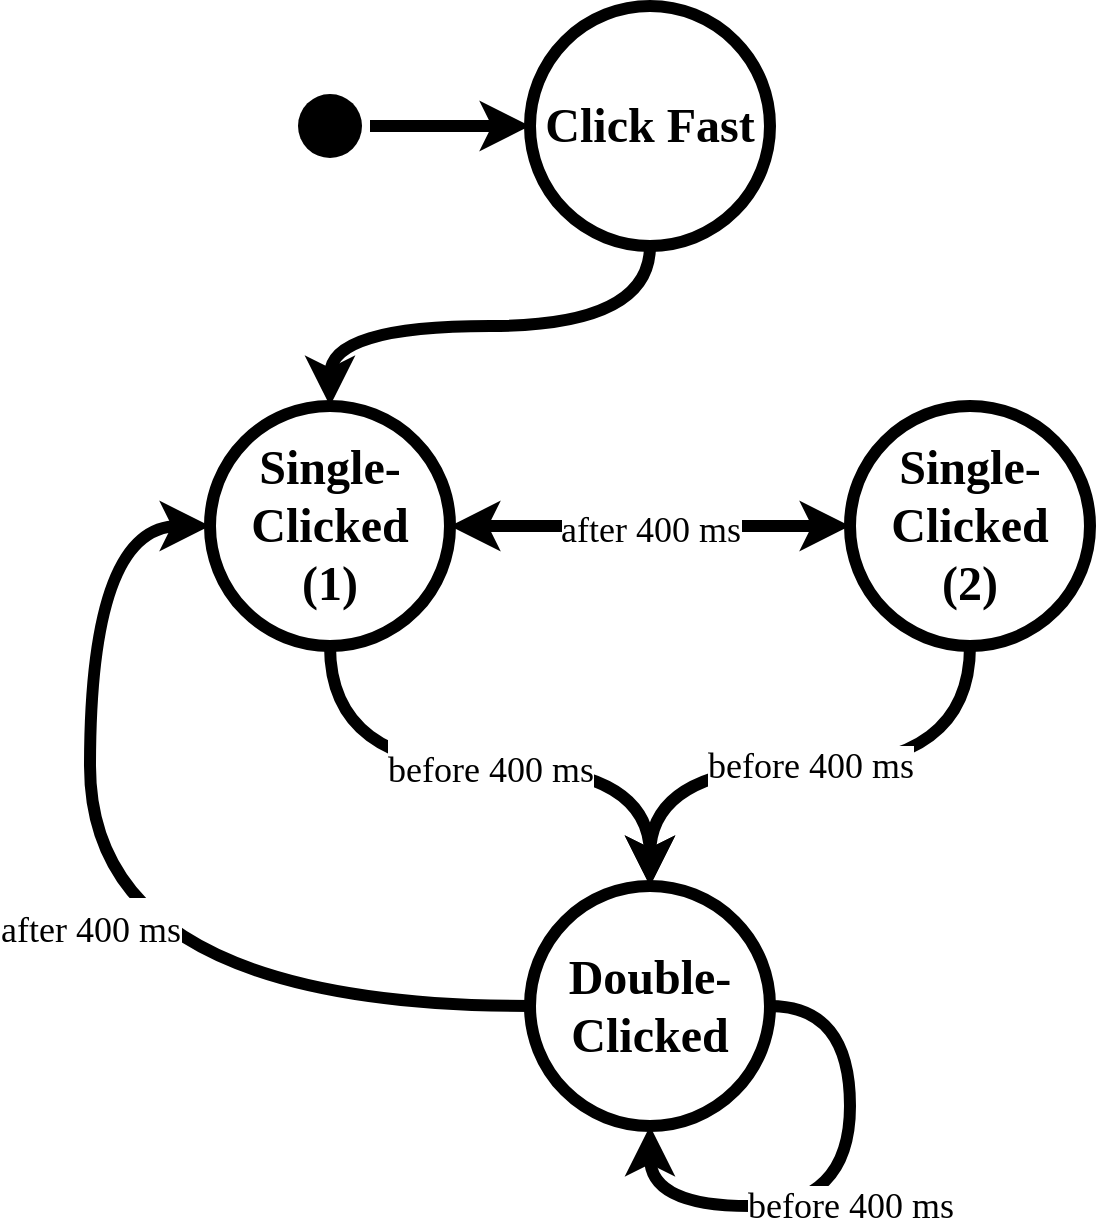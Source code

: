 <mxfile version="14.1.2" type="device"><diagram id="xrzTw4QTtQYh3En7DFlh" name="Page-1"><mxGraphModel dx="1422" dy="815" grid="1" gridSize="10" guides="1" tooltips="1" connect="1" arrows="1" fold="1" page="1" pageScale="1" pageWidth="827" pageHeight="1169" math="0" shadow="0"><root><mxCell id="0"/><mxCell id="1" parent="0"/><mxCell id="FmF4WqhCFbWpGrVO9r8h-5" style="edgeStyle=orthogonalEdgeStyle;orthogonalLoop=1;jettySize=auto;html=1;entryX=0.5;entryY=0;entryDx=0;entryDy=0;strokeColor=#000000;strokeWidth=6;fontSize=24;exitX=0.5;exitY=1;exitDx=0;exitDy=0;curved=1;" parent="1" source="FmF4WqhCFbWpGrVO9r8h-1" target="FmF4WqhCFbWpGrVO9r8h-4" edge="1"><mxGeometry relative="1" as="geometry"/></mxCell><mxCell id="FmF4WqhCFbWpGrVO9r8h-1" value="&lt;font style=&quot;font-size: 24px;&quot;&gt;Click Fast&lt;br style=&quot;font-size: 24px;&quot;&gt;&lt;/font&gt;" style="ellipse;whiteSpace=wrap;html=1;aspect=fixed;strokeWidth=6;fontStyle=1;fontSize=24;fontFamily=Titillium Web;fontSource=https%3A%2F%2Ffonts.googleapis.com%2Fcss%3Ffamily%3DTitillium%2BWeb;" parent="1" vertex="1"><mxGeometry x="360" y="120" width="120" height="120" as="geometry"/></mxCell><mxCell id="FmF4WqhCFbWpGrVO9r8h-19" style="edgeStyle=orthogonalEdgeStyle;curved=1;orthogonalLoop=1;jettySize=auto;html=1;entryX=0;entryY=0.5;entryDx=0;entryDy=0;strokeColor=#000000;strokeWidth=6;fontFamily=Titillium Web;fontSource=https%3A%2F%2Ffonts.googleapis.com%2Fcss%3Ffamily%3DTitillium%2BWeb;fontSize=18;" parent="1" source="FmF4WqhCFbWpGrVO9r8h-2" target="FmF4WqhCFbWpGrVO9r8h-1" edge="1"><mxGeometry relative="1" as="geometry"/></mxCell><mxCell id="FmF4WqhCFbWpGrVO9r8h-2" value="" style="ellipse;html=1;shape=startState;fillColor=#000000;fontSize=24;strokeColor=none;" parent="1" vertex="1"><mxGeometry x="240" y="160" width="40" height="40" as="geometry"/></mxCell><mxCell id="FmF4WqhCFbWpGrVO9r8h-7" value="&lt;font data-font-src=&quot;https://fonts.googleapis.com/css?family=Titillium+Web&quot; style=&quot;font-size: 18px&quot; face=&quot;Titillium Web&quot;&gt;after 400 ms&lt;/font&gt;" style="edgeStyle=orthogonalEdgeStyle;orthogonalLoop=1;jettySize=auto;html=1;entryX=0;entryY=0.5;entryDx=0;entryDy=0;strokeWidth=6;fontSize=24;exitX=1;exitY=0.5;exitDx=0;exitDy=0;curved=1;startArrow=classic;startFill=1;labelBackgroundColor=#ffffff;spacingLeft=0;" parent="1" source="FmF4WqhCFbWpGrVO9r8h-4" target="FmF4WqhCFbWpGrVO9r8h-6" edge="1"><mxGeometry relative="1" as="geometry"><Array as="points"><mxPoint x="420" y="380"/><mxPoint x="420" y="380"/></Array></mxGeometry></mxCell><mxCell id="FmF4WqhCFbWpGrVO9r8h-4" value="&lt;div&gt;&lt;font style=&quot;font-size: 24px&quot;&gt;&lt;b style=&quot;font-size: 24px&quot;&gt;Single-Clicked&lt;/b&gt;&lt;/font&gt;&lt;br&gt;&lt;/div&gt;&lt;div&gt;(1)&lt;/div&gt;" style="ellipse;whiteSpace=wrap;html=1;aspect=fixed;strokeWidth=6;fontStyle=1;fontSize=24;fontFamily=Titillium Web;fontSource=https%3A%2F%2Ffonts.googleapis.com%2Fcss%3Ffamily%3DTitillium%2BWeb;" parent="1" vertex="1"><mxGeometry x="200" y="320" width="120" height="120" as="geometry"/></mxCell><mxCell id="FmF4WqhCFbWpGrVO9r8h-16" value="before 400 ms" style="edgeStyle=orthogonalEdgeStyle;orthogonalLoop=1;jettySize=auto;html=1;entryX=0.5;entryY=0;entryDx=0;entryDy=0;strokeWidth=6;fontSize=18;fontFamily=Titillium Web;fontSource=https%3A%2F%2Ffonts.googleapis.com%2Fcss%3Ffamily%3DTitillium%2BWeb;curved=1;labelBackgroundColor=#ffffff;spacingLeft=0;" parent="1" source="FmF4WqhCFbWpGrVO9r8h-6" target="FmF4WqhCFbWpGrVO9r8h-9" edge="1"><mxGeometry relative="1" as="geometry"><Array as="points"><mxPoint x="580" y="500"/><mxPoint x="420" y="500"/></Array></mxGeometry></mxCell><mxCell id="FmF4WqhCFbWpGrVO9r8h-6" value="&lt;div&gt;&lt;font style=&quot;font-size: 24px&quot;&gt;&lt;b style=&quot;font-size: 24px&quot;&gt;Single-Clicked&lt;/b&gt;&lt;/font&gt;&lt;br&gt;&lt;/div&gt;&lt;div&gt;(2)&lt;/div&gt;" style="ellipse;whiteSpace=wrap;html=1;aspect=fixed;strokeWidth=6;fontStyle=1;fontSize=24;fontFamily=Titillium Web;fontSource=https%3A%2F%2Ffonts.googleapis.com%2Fcss%3Ffamily%3DTitillium%2BWeb;" parent="1" vertex="1"><mxGeometry x="520" y="320" width="120" height="120" as="geometry"/></mxCell><mxCell id="FmF4WqhCFbWpGrVO9r8h-12" value="&lt;font style=&quot;font-size: 18px&quot; data-font-src=&quot;https://fonts.googleapis.com/css?family=Titillium+Web&quot; face=&quot;Titillium Web&quot;&gt;after 400 ms&lt;br&gt;&lt;/font&gt;" style="edgeStyle=orthogonalEdgeStyle;orthogonalLoop=1;jettySize=auto;html=1;entryX=0;entryY=0.5;entryDx=0;entryDy=0;strokeColor=#000000;strokeWidth=6;fontSize=24;exitX=0;exitY=0.5;exitDx=0;exitDy=0;curved=1;labelBackgroundColor=#ffffff;spacingLeft=0;" parent="1" source="FmF4WqhCFbWpGrVO9r8h-9" target="FmF4WqhCFbWpGrVO9r8h-4" edge="1"><mxGeometry relative="1" as="geometry"><Array as="points"><mxPoint x="140" y="620"/><mxPoint x="140" y="380"/></Array></mxGeometry></mxCell><mxCell id="FmF4WqhCFbWpGrVO9r8h-18" value="before 400 ms" style="edgeStyle=orthogonalEdgeStyle;orthogonalLoop=1;jettySize=auto;html=1;strokeWidth=6;fontFamily=Titillium Web;fontSource=https%3A%2F%2Ffonts.googleapis.com%2Fcss%3Ffamily%3DTitillium%2BWeb;fontSize=18;entryX=0.5;entryY=1;entryDx=0;entryDy=0;curved=1;labelBackgroundColor=#ffffff;spacingLeft=0;" parent="1" source="FmF4WqhCFbWpGrVO9r8h-9" target="FmF4WqhCFbWpGrVO9r8h-9" edge="1"><mxGeometry relative="1" as="geometry"><mxPoint x="490" y="700" as="targetPoint"/><Array as="points"><mxPoint x="520" y="620"/><mxPoint x="520" y="720"/><mxPoint x="420" y="720"/></Array></mxGeometry></mxCell><mxCell id="FmF4WqhCFbWpGrVO9r8h-9" value="Double-Clicked" style="ellipse;whiteSpace=wrap;html=1;aspect=fixed;strokeWidth=6;fontStyle=1;fontSize=24;fontFamily=Titillium Web;fontSource=https%3A%2F%2Ffonts.googleapis.com%2Fcss%3Ffamily%3DTitillium%2BWeb;" parent="1" vertex="1"><mxGeometry x="360" y="560" width="120" height="120" as="geometry"/></mxCell><mxCell id="FmF4WqhCFbWpGrVO9r8h-11" value="&lt;font data-font-src=&quot;https://fonts.googleapis.com/css?family=Titillium+Web&quot; style=&quot;font-size: 18px&quot; face=&quot;Titillium Web&quot;&gt;before 400 ms&lt;br&gt;&lt;/font&gt;" style="edgeStyle=orthogonalEdgeStyle;orthogonalLoop=1;jettySize=auto;html=1;strokeColor=#000000;strokeWidth=6;fontSize=24;exitX=0.5;exitY=1;exitDx=0;exitDy=0;entryX=0.5;entryY=0;entryDx=0;entryDy=0;curved=1;labelBackgroundColor=#ffffff;spacingLeft=0;" parent="1" source="FmF4WqhCFbWpGrVO9r8h-4" target="FmF4WqhCFbWpGrVO9r8h-9" edge="1"><mxGeometry relative="1" as="geometry"><mxPoint x="140" y="640" as="targetPoint"/><Array as="points"/></mxGeometry></mxCell></root></mxGraphModel></diagram></mxfile>